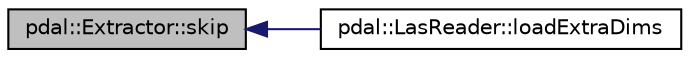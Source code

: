 digraph "pdal::Extractor::skip"
{
  edge [fontname="Helvetica",fontsize="10",labelfontname="Helvetica",labelfontsize="10"];
  node [fontname="Helvetica",fontsize="10",shape=record];
  rankdir="LR";
  Node1 [label="pdal::Extractor::skip",height=0.2,width=0.4,color="black", fillcolor="grey75", style="filled", fontcolor="black"];
  Node1 -> Node2 [dir="back",color="midnightblue",fontsize="10",style="solid",fontname="Helvetica"];
  Node2 [label="pdal::LasReader::loadExtraDims",height=0.2,width=0.4,color="black", fillcolor="white", style="filled",URL="$classpdal_1_1LasReader.html#a05a8d1d6898040a6fa06b4c1cc7ae8a8"];
}
